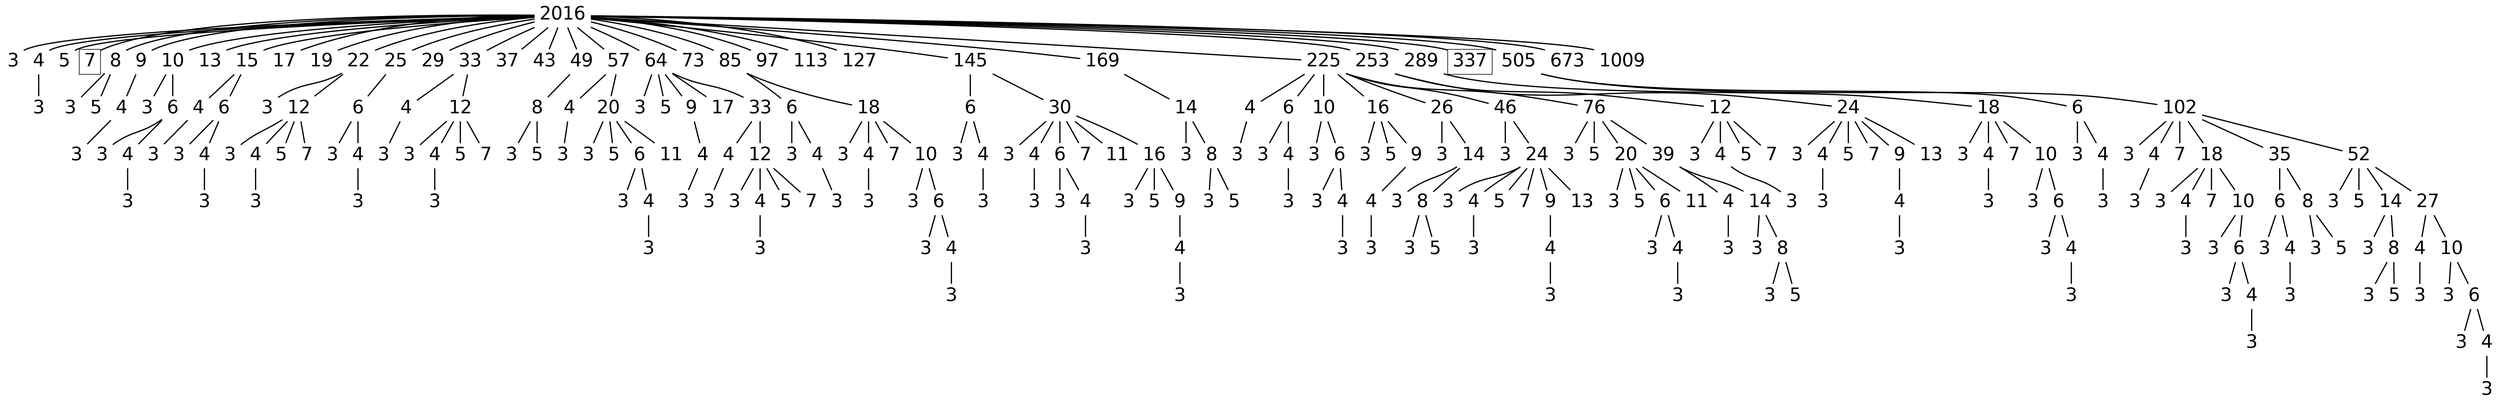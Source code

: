 digraph graph_name {
 graph[nodesep = 0.1];
 edge[dir=none, style=bold];
 node[ fontname = "Helvetica", shape = plaintext, width = 0.25, height = 0.25, fontsize=30];
s2016;
s2016_3;
s2016_4;
s2016_4_3;
s2016_5;
s2016_7;
s2016_8;
s2016_8_3;
s2016_8_5;
s2016_9;
s2016_9_4;
s2016_9_4_3;
s2016_10;
s2016_10_3;
s2016_10_6;
s2016_10_6_3;
s2016_10_6_4;
s2016_10_6_4_3;
s2016_13;
s2016_15;
s2016_15_4;
s2016_15_4_3;
s2016_15_6;
s2016_15_6_3;
s2016_15_6_4;
s2016_15_6_4_3;
s2016_17;
s2016_19;
s2016_22;
s2016_22_3;
s2016_22_12;
s2016_22_12_3;
s2016_22_12_4;
s2016_22_12_4_3;
s2016_22_12_5;
s2016_22_12_7;
s2016_25;
s2016_25_6;
s2016_25_6_3;
s2016_25_6_4;
s2016_25_6_4_3;
s2016_29;
s2016_33;
s2016_33_4;
s2016_33_4_3;
s2016_33_12;
s2016_33_12_3;
s2016_33_12_4;
s2016_33_12_4_3;
s2016_33_12_5;
s2016_33_12_7;
s2016_37;
s2016_43;
s2016_49;
s2016_49_8;
s2016_49_8_3;
s2016_49_8_5;
s2016_57;
s2016_57_4;
s2016_57_4_3;
s2016_57_20;
s2016_57_20_3;
s2016_57_20_5;
s2016_57_20_6;
s2016_57_20_6_3;
s2016_57_20_6_4;
s2016_57_20_6_4_3;
s2016_57_20_11;
s2016_64;
s2016_64_3;
s2016_64_5;
s2016_64_9;
s2016_64_9_4;
s2016_64_9_4_3;
s2016_64_17;
s2016_64_33;
s2016_64_33_4;
s2016_64_33_4_3;
s2016_64_33_12;
s2016_64_33_12_3;
s2016_64_33_12_4;
s2016_64_33_12_4_3;
s2016_64_33_12_5;
s2016_64_33_12_7;
s2016_73;
s2016_85;
s2016_85_6;
s2016_85_6_3;
s2016_85_6_4;
s2016_85_6_4_3;
s2016_85_18;
s2016_85_18_3;
s2016_85_18_4;
s2016_85_18_4_3;
s2016_85_18_7;
s2016_85_18_10;
s2016_85_18_10_3;
s2016_85_18_10_6;
s2016_85_18_10_6_3;
s2016_85_18_10_6_4;
s2016_85_18_10_6_4_3;
s2016_97;
s2016_113;
s2016_127;
s2016_145;
s2016_145_6;
s2016_145_6_3;
s2016_145_6_4;
s2016_145_6_4_3;
s2016_145_30;
s2016_145_30_3;
s2016_145_30_4;
s2016_145_30_4_3;
s2016_145_30_6;
s2016_145_30_6_3;
s2016_145_30_6_4;
s2016_145_30_6_4_3;
s2016_145_30_7;
s2016_145_30_11;
s2016_145_30_16;
s2016_145_30_16_3;
s2016_145_30_16_5;
s2016_145_30_16_9;
s2016_145_30_16_9_4;
s2016_145_30_16_9_4_3;
s2016_169;
s2016_169_14;
s2016_169_14_3;
s2016_169_14_8;
s2016_169_14_8_3;
s2016_169_14_8_5;
s2016_225;
s2016_225_4;
s2016_225_4_3;
s2016_225_6;
s2016_225_6_3;
s2016_225_6_4;
s2016_225_6_4_3;
s2016_225_10;
s2016_225_10_3;
s2016_225_10_6;
s2016_225_10_6_3;
s2016_225_10_6_4;
s2016_225_10_6_4_3;
s2016_225_16;
s2016_225_16_3;
s2016_225_16_5;
s2016_225_16_9;
s2016_225_16_9_4;
s2016_225_16_9_4_3;
s2016_225_26;
s2016_225_26_3;
s2016_225_26_14;
s2016_225_26_14_3;
s2016_225_26_14_8;
s2016_225_26_14_8_3;
s2016_225_26_14_8_5;
s2016_225_46;
s2016_225_46_3;
s2016_225_46_24;
s2016_225_46_24_3;
s2016_225_46_24_4;
s2016_225_46_24_4_3;
s2016_225_46_24_5;
s2016_225_46_24_7;
s2016_225_46_24_9;
s2016_225_46_24_9_4;
s2016_225_46_24_9_4_3;
s2016_225_46_24_13;
s2016_225_76;
s2016_225_76_3;
s2016_225_76_5;
s2016_225_76_20;
s2016_225_76_20_3;
s2016_225_76_20_5;
s2016_225_76_20_6;
s2016_225_76_20_6_3;
s2016_225_76_20_6_4;
s2016_225_76_20_6_4_3;
s2016_225_76_20_11;
s2016_225_76_39;
s2016_225_76_39_4;
s2016_225_76_39_4_3;
s2016_225_76_39_14;
s2016_225_76_39_14_3;
s2016_225_76_39_14_8;
s2016_225_76_39_14_8_3;
s2016_225_76_39_14_8_5;
s2016_253;
s2016_253_12;
s2016_253_12_3;
s2016_253_12_4;
s2016_253_12_4_3;
s2016_253_12_5;
s2016_253_12_7;
s2016_253_24;
s2016_253_24_3;
s2016_253_24_4;
s2016_253_24_4_3;
s2016_253_24_5;
s2016_253_24_7;
s2016_253_24_9;
s2016_253_24_9_4;
s2016_253_24_9_4_3;
s2016_253_24_13;
s2016_289;
s2016_289_18;
s2016_289_18_3;
s2016_289_18_4;
s2016_289_18_4_3;
s2016_289_18_7;
s2016_289_18_10;
s2016_289_18_10_3;
s2016_289_18_10_6;
s2016_289_18_10_6_3;
s2016_289_18_10_6_4;
s2016_289_18_10_6_4_3;
s2016_337;
s2016_505;
s2016_505_6;
s2016_505_6_3;
s2016_505_6_4;
s2016_505_6_4_3;
s2016_505_102;
s2016_505_102_3;
s2016_505_102_4;
s2016_505_102_4_3;
s2016_505_102_7;
s2016_505_102_18;
s2016_505_102_18_3;
s2016_505_102_18_4;
s2016_505_102_18_4_3;
s2016_505_102_18_7;
s2016_505_102_18_10;
s2016_505_102_18_10_3;
s2016_505_102_18_10_6;
s2016_505_102_18_10_6_3;
s2016_505_102_18_10_6_4;
s2016_505_102_18_10_6_4_3;
s2016_505_102_35;
s2016_505_102_35_6;
s2016_505_102_35_6_3;
s2016_505_102_35_6_4;
s2016_505_102_35_6_4_3;
s2016_505_102_35_8;
s2016_505_102_35_8_3;
s2016_505_102_35_8_5;
s2016_505_102_52;
s2016_505_102_52_3;
s2016_505_102_52_5;
s2016_505_102_52_14;
s2016_505_102_52_14_3;
s2016_505_102_52_14_8;
s2016_505_102_52_14_8_3;
s2016_505_102_52_14_8_5;
s2016_505_102_52_27;
s2016_505_102_52_27_4;
s2016_505_102_52_27_4_3;
s2016_505_102_52_27_10;
s2016_505_102_52_27_10_3;
s2016_505_102_52_27_10_6;
s2016_505_102_52_27_10_6_3;
s2016_505_102_52_27_10_6_4;
s2016_505_102_52_27_10_6_4_3;
s2016_673;
s2016_1009;
s2016[label="2016" ];
s2016->s2016_3;
s2016_3[label="3" ];
s2016->s2016_4;
s2016_4[label="4" ];
s2016_4->s2016_4_3;
s2016_4_3[label="3" ];
s2016->s2016_5;
s2016_5[label="5" ];
s2016->s2016_7;
s2016_7[label="7" ;shape=box];
s2016->s2016_8;
s2016_8[label="8" ];
s2016_8->s2016_8_3;
s2016_8_3[label="3" ];
s2016_8->s2016_8_5;
s2016_8_5[label="5" ];
s2016->s2016_9;
s2016_9[label="9" ];
s2016_9->s2016_9_4;
s2016_9_4[label="4" ];
s2016_9_4->s2016_9_4_3;
s2016_9_4_3[label="3" ];
s2016->s2016_10;
s2016_10[label="10" ];
s2016_10->s2016_10_3;
s2016_10_3[label="3" ];
s2016_10->s2016_10_6;
s2016_10_6[label="6" ];
s2016_10_6->s2016_10_6_3;
s2016_10_6_3[label="3" ];
s2016_10_6->s2016_10_6_4;
s2016_10_6_4[label="4" ];
s2016_10_6_4->s2016_10_6_4_3;
s2016_10_6_4_3[label="3" ];
s2016->s2016_13;
s2016_13[label="13" ];
s2016->s2016_15;
s2016_15[label="15" ];
s2016_15->s2016_15_4;
s2016_15_4[label="4" ];
s2016_15_4->s2016_15_4_3;
s2016_15_4_3[label="3" ];
s2016_15->s2016_15_6;
s2016_15_6[label="6" ];
s2016_15_6->s2016_15_6_3;
s2016_15_6_3[label="3" ];
s2016_15_6->s2016_15_6_4;
s2016_15_6_4[label="4" ];
s2016_15_6_4->s2016_15_6_4_3;
s2016_15_6_4_3[label="3" ];
s2016->s2016_17;
s2016_17[label="17" ];
s2016->s2016_19;
s2016_19[label="19" ];
s2016->s2016_22;
s2016_22[label="22" ];
s2016_22->s2016_22_3;
s2016_22_3[label="3" ];
s2016_22->s2016_22_12;
s2016_22_12[label="12" ];
s2016_22_12->s2016_22_12_3;
s2016_22_12_3[label="3" ];
s2016_22_12->s2016_22_12_4;
s2016_22_12_4[label="4" ];
s2016_22_12_4->s2016_22_12_4_3;
s2016_22_12_4_3[label="3" ];
s2016_22_12->s2016_22_12_5;
s2016_22_12_5[label="5" ];
s2016_22_12->s2016_22_12_7;
s2016_22_12_7[label="7" ];
s2016->s2016_25;
s2016_25[label="25" ];
s2016_25->s2016_25_6;
s2016_25_6[label="6" ];
s2016_25_6->s2016_25_6_3;
s2016_25_6_3[label="3" ];
s2016_25_6->s2016_25_6_4;
s2016_25_6_4[label="4" ];
s2016_25_6_4->s2016_25_6_4_3;
s2016_25_6_4_3[label="3" ];
s2016->s2016_29;
s2016_29[label="29" ];
s2016->s2016_33;
s2016_33[label="33" ];
s2016_33->s2016_33_4;
s2016_33_4[label="4" ];
s2016_33_4->s2016_33_4_3;
s2016_33_4_3[label="3" ];
s2016_33->s2016_33_12;
s2016_33_12[label="12" ];
s2016_33_12->s2016_33_12_3;
s2016_33_12_3[label="3" ];
s2016_33_12->s2016_33_12_4;
s2016_33_12_4[label="4" ];
s2016_33_12_4->s2016_33_12_4_3;
s2016_33_12_4_3[label="3" ];
s2016_33_12->s2016_33_12_5;
s2016_33_12_5[label="5" ];
s2016_33_12->s2016_33_12_7;
s2016_33_12_7[label="7" ];
s2016->s2016_37;
s2016_37[label="37" ];
s2016->s2016_43;
s2016_43[label="43" ];
s2016->s2016_49;
s2016_49[label="49" ];
s2016_49->s2016_49_8;
s2016_49_8[label="8" ];
s2016_49_8->s2016_49_8_3;
s2016_49_8_3[label="3" ];
s2016_49_8->s2016_49_8_5;
s2016_49_8_5[label="5" ];
s2016->s2016_57;
s2016_57[label="57" ];
s2016_57->s2016_57_4;
s2016_57_4[label="4" ];
s2016_57_4->s2016_57_4_3;
s2016_57_4_3[label="3" ];
s2016_57->s2016_57_20;
s2016_57_20[label="20" ];
s2016_57_20->s2016_57_20_3;
s2016_57_20_3[label="3" ];
s2016_57_20->s2016_57_20_5;
s2016_57_20_5[label="5" ];
s2016_57_20->s2016_57_20_6;
s2016_57_20_6[label="6" ];
s2016_57_20_6->s2016_57_20_6_3;
s2016_57_20_6_3[label="3" ];
s2016_57_20_6->s2016_57_20_6_4;
s2016_57_20_6_4[label="4" ];
s2016_57_20_6_4->s2016_57_20_6_4_3;
s2016_57_20_6_4_3[label="3" ];
s2016_57_20->s2016_57_20_11;
s2016_57_20_11[label="11" ];
s2016->s2016_64;
s2016_64[label="64" ];
s2016_64->s2016_64_3;
s2016_64_3[label="3" ];
s2016_64->s2016_64_5;
s2016_64_5[label="5" ];
s2016_64->s2016_64_9;
s2016_64_9[label="9" ];
s2016_64_9->s2016_64_9_4;
s2016_64_9_4[label="4" ];
s2016_64_9_4->s2016_64_9_4_3;
s2016_64_9_4_3[label="3" ];
s2016_64->s2016_64_17;
s2016_64_17[label="17" ];
s2016_64->s2016_64_33;
s2016_64_33[label="33" ];
s2016_64_33->s2016_64_33_4;
s2016_64_33_4[label="4" ];
s2016_64_33_4->s2016_64_33_4_3;
s2016_64_33_4_3[label="3" ];
s2016_64_33->s2016_64_33_12;
s2016_64_33_12[label="12" ];
s2016_64_33_12->s2016_64_33_12_3;
s2016_64_33_12_3[label="3" ];
s2016_64_33_12->s2016_64_33_12_4;
s2016_64_33_12_4[label="4" ];
s2016_64_33_12_4->s2016_64_33_12_4_3;
s2016_64_33_12_4_3[label="3" ];
s2016_64_33_12->s2016_64_33_12_5;
s2016_64_33_12_5[label="5" ];
s2016_64_33_12->s2016_64_33_12_7;
s2016_64_33_12_7[label="7" ];
s2016->s2016_73;
s2016_73[label="73" ];
s2016->s2016_85;
s2016_85[label="85" ];
s2016_85->s2016_85_6;
s2016_85_6[label="6" ];
s2016_85_6->s2016_85_6_3;
s2016_85_6_3[label="3" ];
s2016_85_6->s2016_85_6_4;
s2016_85_6_4[label="4" ];
s2016_85_6_4->s2016_85_6_4_3;
s2016_85_6_4_3[label="3" ];
s2016_85->s2016_85_18;
s2016_85_18[label="18" ];
s2016_85_18->s2016_85_18_3;
s2016_85_18_3[label="3" ];
s2016_85_18->s2016_85_18_4;
s2016_85_18_4[label="4" ];
s2016_85_18_4->s2016_85_18_4_3;
s2016_85_18_4_3[label="3" ];
s2016_85_18->s2016_85_18_7;
s2016_85_18_7[label="7" ];
s2016_85_18->s2016_85_18_10;
s2016_85_18_10[label="10" ];
s2016_85_18_10->s2016_85_18_10_3;
s2016_85_18_10_3[label="3" ];
s2016_85_18_10->s2016_85_18_10_6;
s2016_85_18_10_6[label="6" ];
s2016_85_18_10_6->s2016_85_18_10_6_3;
s2016_85_18_10_6_3[label="3" ];
s2016_85_18_10_6->s2016_85_18_10_6_4;
s2016_85_18_10_6_4[label="4" ];
s2016_85_18_10_6_4->s2016_85_18_10_6_4_3;
s2016_85_18_10_6_4_3[label="3" ];
s2016->s2016_97;
s2016_97[label="97" ];
s2016->s2016_113;
s2016_113[label="113" ];
s2016->s2016_127;
s2016_127[label="127" ];
s2016->s2016_145;
s2016_145[label="145" ];
s2016_145->s2016_145_6;
s2016_145_6[label="6" ];
s2016_145_6->s2016_145_6_3;
s2016_145_6_3[label="3" ];
s2016_145_6->s2016_145_6_4;
s2016_145_6_4[label="4" ];
s2016_145_6_4->s2016_145_6_4_3;
s2016_145_6_4_3[label="3" ];
s2016_145->s2016_145_30;
s2016_145_30[label="30" ];
s2016_145_30->s2016_145_30_3;
s2016_145_30_3[label="3" ];
s2016_145_30->s2016_145_30_4;
s2016_145_30_4[label="4" ];
s2016_145_30_4->s2016_145_30_4_3;
s2016_145_30_4_3[label="3" ];
s2016_145_30->s2016_145_30_6;
s2016_145_30_6[label="6" ];
s2016_145_30_6->s2016_145_30_6_3;
s2016_145_30_6_3[label="3" ];
s2016_145_30_6->s2016_145_30_6_4;
s2016_145_30_6_4[label="4" ];
s2016_145_30_6_4->s2016_145_30_6_4_3;
s2016_145_30_6_4_3[label="3" ];
s2016_145_30->s2016_145_30_7;
s2016_145_30_7[label="7" ];
s2016_145_30->s2016_145_30_11;
s2016_145_30_11[label="11" ];
s2016_145_30->s2016_145_30_16;
s2016_145_30_16[label="16" ];
s2016_145_30_16->s2016_145_30_16_3;
s2016_145_30_16_3[label="3" ];
s2016_145_30_16->s2016_145_30_16_5;
s2016_145_30_16_5[label="5" ];
s2016_145_30_16->s2016_145_30_16_9;
s2016_145_30_16_9[label="9" ];
s2016_145_30_16_9->s2016_145_30_16_9_4;
s2016_145_30_16_9_4[label="4" ];
s2016_145_30_16_9_4->s2016_145_30_16_9_4_3;
s2016_145_30_16_9_4_3[label="3" ];
s2016->s2016_169;
s2016_169[label="169" ];
s2016_169->s2016_169_14;
s2016_169_14[label="14" ];
s2016_169_14->s2016_169_14_3;
s2016_169_14_3[label="3" ];
s2016_169_14->s2016_169_14_8;
s2016_169_14_8[label="8" ];
s2016_169_14_8->s2016_169_14_8_3;
s2016_169_14_8_3[label="3" ];
s2016_169_14_8->s2016_169_14_8_5;
s2016_169_14_8_5[label="5" ];
s2016->s2016_225;
s2016_225[label="225" ];
s2016_225->s2016_225_4;
s2016_225_4[label="4" ];
s2016_225_4->s2016_225_4_3;
s2016_225_4_3[label="3" ];
s2016_225->s2016_225_6;
s2016_225_6[label="6" ];
s2016_225_6->s2016_225_6_3;
s2016_225_6_3[label="3" ];
s2016_225_6->s2016_225_6_4;
s2016_225_6_4[label="4" ];
s2016_225_6_4->s2016_225_6_4_3;
s2016_225_6_4_3[label="3" ];
s2016_225->s2016_225_10;
s2016_225_10[label="10" ];
s2016_225_10->s2016_225_10_3;
s2016_225_10_3[label="3" ];
s2016_225_10->s2016_225_10_6;
s2016_225_10_6[label="6" ];
s2016_225_10_6->s2016_225_10_6_3;
s2016_225_10_6_3[label="3" ];
s2016_225_10_6->s2016_225_10_6_4;
s2016_225_10_6_4[label="4" ];
s2016_225_10_6_4->s2016_225_10_6_4_3;
s2016_225_10_6_4_3[label="3" ];
s2016_225->s2016_225_16;
s2016_225_16[label="16" ];
s2016_225_16->s2016_225_16_3;
s2016_225_16_3[label="3" ];
s2016_225_16->s2016_225_16_5;
s2016_225_16_5[label="5" ];
s2016_225_16->s2016_225_16_9;
s2016_225_16_9[label="9" ];
s2016_225_16_9->s2016_225_16_9_4;
s2016_225_16_9_4[label="4" ];
s2016_225_16_9_4->s2016_225_16_9_4_3;
s2016_225_16_9_4_3[label="3" ];
s2016_225->s2016_225_26;
s2016_225_26[label="26" ];
s2016_225_26->s2016_225_26_3;
s2016_225_26_3[label="3" ];
s2016_225_26->s2016_225_26_14;
s2016_225_26_14[label="14" ];
s2016_225_26_14->s2016_225_26_14_3;
s2016_225_26_14_3[label="3" ];
s2016_225_26_14->s2016_225_26_14_8;
s2016_225_26_14_8[label="8" ];
s2016_225_26_14_8->s2016_225_26_14_8_3;
s2016_225_26_14_8_3[label="3" ];
s2016_225_26_14_8->s2016_225_26_14_8_5;
s2016_225_26_14_8_5[label="5" ];
s2016_225->s2016_225_46;
s2016_225_46[label="46" ];
s2016_225_46->s2016_225_46_3;
s2016_225_46_3[label="3" ];
s2016_225_46->s2016_225_46_24;
s2016_225_46_24[label="24" ];
s2016_225_46_24->s2016_225_46_24_3;
s2016_225_46_24_3[label="3" ];
s2016_225_46_24->s2016_225_46_24_4;
s2016_225_46_24_4[label="4" ];
s2016_225_46_24_4->s2016_225_46_24_4_3;
s2016_225_46_24_4_3[label="3" ];
s2016_225_46_24->s2016_225_46_24_5;
s2016_225_46_24_5[label="5" ];
s2016_225_46_24->s2016_225_46_24_7;
s2016_225_46_24_7[label="7" ];
s2016_225_46_24->s2016_225_46_24_9;
s2016_225_46_24_9[label="9" ];
s2016_225_46_24_9->s2016_225_46_24_9_4;
s2016_225_46_24_9_4[label="4" ];
s2016_225_46_24_9_4->s2016_225_46_24_9_4_3;
s2016_225_46_24_9_4_3[label="3" ];
s2016_225_46_24->s2016_225_46_24_13;
s2016_225_46_24_13[label="13" ];
s2016_225->s2016_225_76;
s2016_225_76[label="76" ];
s2016_225_76->s2016_225_76_3;
s2016_225_76_3[label="3" ];
s2016_225_76->s2016_225_76_5;
s2016_225_76_5[label="5" ];
s2016_225_76->s2016_225_76_20;
s2016_225_76_20[label="20" ];
s2016_225_76_20->s2016_225_76_20_3;
s2016_225_76_20_3[label="3" ];
s2016_225_76_20->s2016_225_76_20_5;
s2016_225_76_20_5[label="5" ];
s2016_225_76_20->s2016_225_76_20_6;
s2016_225_76_20_6[label="6" ];
s2016_225_76_20_6->s2016_225_76_20_6_3;
s2016_225_76_20_6_3[label="3" ];
s2016_225_76_20_6->s2016_225_76_20_6_4;
s2016_225_76_20_6_4[label="4" ];
s2016_225_76_20_6_4->s2016_225_76_20_6_4_3;
s2016_225_76_20_6_4_3[label="3" ];
s2016_225_76_20->s2016_225_76_20_11;
s2016_225_76_20_11[label="11" ];
s2016_225_76->s2016_225_76_39;
s2016_225_76_39[label="39" ];
s2016_225_76_39->s2016_225_76_39_4;
s2016_225_76_39_4[label="4" ];
s2016_225_76_39_4->s2016_225_76_39_4_3;
s2016_225_76_39_4_3[label="3" ];
s2016_225_76_39->s2016_225_76_39_14;
s2016_225_76_39_14[label="14" ];
s2016_225_76_39_14->s2016_225_76_39_14_3;
s2016_225_76_39_14_3[label="3" ];
s2016_225_76_39_14->s2016_225_76_39_14_8;
s2016_225_76_39_14_8[label="8" ];
s2016_225_76_39_14_8->s2016_225_76_39_14_8_3;
s2016_225_76_39_14_8_3[label="3" ];
s2016_225_76_39_14_8->s2016_225_76_39_14_8_5;
s2016_225_76_39_14_8_5[label="5" ];
s2016->s2016_253;
s2016_253[label="253" ];
s2016_253->s2016_253_12;
s2016_253_12[label="12" ];
s2016_253_12->s2016_253_12_3;
s2016_253_12_3[label="3" ];
s2016_253_12->s2016_253_12_4;
s2016_253_12_4[label="4" ];
s2016_253_12_4->s2016_253_12_4_3;
s2016_253_12_4_3[label="3" ];
s2016_253_12->s2016_253_12_5;
s2016_253_12_5[label="5" ];
s2016_253_12->s2016_253_12_7;
s2016_253_12_7[label="7" ];
s2016_253->s2016_253_24;
s2016_253_24[label="24" ];
s2016_253_24->s2016_253_24_3;
s2016_253_24_3[label="3" ];
s2016_253_24->s2016_253_24_4;
s2016_253_24_4[label="4" ];
s2016_253_24_4->s2016_253_24_4_3;
s2016_253_24_4_3[label="3" ];
s2016_253_24->s2016_253_24_5;
s2016_253_24_5[label="5" ];
s2016_253_24->s2016_253_24_7;
s2016_253_24_7[label="7" ];
s2016_253_24->s2016_253_24_9;
s2016_253_24_9[label="9" ];
s2016_253_24_9->s2016_253_24_9_4;
s2016_253_24_9_4[label="4" ];
s2016_253_24_9_4->s2016_253_24_9_4_3;
s2016_253_24_9_4_3[label="3" ];
s2016_253_24->s2016_253_24_13;
s2016_253_24_13[label="13" ];
s2016->s2016_289;
s2016_289[label="289" ];
s2016_289->s2016_289_18;
s2016_289_18[label="18" ];
s2016_289_18->s2016_289_18_3;
s2016_289_18_3[label="3" ];
s2016_289_18->s2016_289_18_4;
s2016_289_18_4[label="4" ];
s2016_289_18_4->s2016_289_18_4_3;
s2016_289_18_4_3[label="3" ];
s2016_289_18->s2016_289_18_7;
s2016_289_18_7[label="7" ];
s2016_289_18->s2016_289_18_10;
s2016_289_18_10[label="10" ];
s2016_289_18_10->s2016_289_18_10_3;
s2016_289_18_10_3[label="3" ];
s2016_289_18_10->s2016_289_18_10_6;
s2016_289_18_10_6[label="6" ];
s2016_289_18_10_6->s2016_289_18_10_6_3;
s2016_289_18_10_6_3[label="3" ];
s2016_289_18_10_6->s2016_289_18_10_6_4;
s2016_289_18_10_6_4[label="4" ];
s2016_289_18_10_6_4->s2016_289_18_10_6_4_3;
s2016_289_18_10_6_4_3[label="3" ];
s2016->s2016_337;
s2016_337[label="337" ;shape=box];
s2016->s2016_505;
s2016_505[label="505" ];
s2016_505->s2016_505_6;
s2016_505_6[label="6" ];
s2016_505_6->s2016_505_6_3;
s2016_505_6_3[label="3" ];
s2016_505_6->s2016_505_6_4;
s2016_505_6_4[label="4" ];
s2016_505_6_4->s2016_505_6_4_3;
s2016_505_6_4_3[label="3" ];
s2016_505->s2016_505_102;
s2016_505_102[label="102" ];
s2016_505_102->s2016_505_102_3;
s2016_505_102_3[label="3" ];
s2016_505_102->s2016_505_102_4;
s2016_505_102_4[label="4" ];
s2016_505_102_4->s2016_505_102_4_3;
s2016_505_102_4_3[label="3" ];
s2016_505_102->s2016_505_102_7;
s2016_505_102_7[label="7" ];
s2016_505_102->s2016_505_102_18;
s2016_505_102_18[label="18" ];
s2016_505_102_18->s2016_505_102_18_3;
s2016_505_102_18_3[label="3" ];
s2016_505_102_18->s2016_505_102_18_4;
s2016_505_102_18_4[label="4" ];
s2016_505_102_18_4->s2016_505_102_18_4_3;
s2016_505_102_18_4_3[label="3" ];
s2016_505_102_18->s2016_505_102_18_7;
s2016_505_102_18_7[label="7" ];
s2016_505_102_18->s2016_505_102_18_10;
s2016_505_102_18_10[label="10" ];
s2016_505_102_18_10->s2016_505_102_18_10_3;
s2016_505_102_18_10_3[label="3" ];
s2016_505_102_18_10->s2016_505_102_18_10_6;
s2016_505_102_18_10_6[label="6" ];
s2016_505_102_18_10_6->s2016_505_102_18_10_6_3;
s2016_505_102_18_10_6_3[label="3" ];
s2016_505_102_18_10_6->s2016_505_102_18_10_6_4;
s2016_505_102_18_10_6_4[label="4" ];
s2016_505_102_18_10_6_4->s2016_505_102_18_10_6_4_3;
s2016_505_102_18_10_6_4_3[label="3" ];
s2016_505_102->s2016_505_102_35;
s2016_505_102_35[label="35" ];
s2016_505_102_35->s2016_505_102_35_6;
s2016_505_102_35_6[label="6" ];
s2016_505_102_35_6->s2016_505_102_35_6_3;
s2016_505_102_35_6_3[label="3" ];
s2016_505_102_35_6->s2016_505_102_35_6_4;
s2016_505_102_35_6_4[label="4" ];
s2016_505_102_35_6_4->s2016_505_102_35_6_4_3;
s2016_505_102_35_6_4_3[label="3" ];
s2016_505_102_35->s2016_505_102_35_8;
s2016_505_102_35_8[label="8" ];
s2016_505_102_35_8->s2016_505_102_35_8_3;
s2016_505_102_35_8_3[label="3" ];
s2016_505_102_35_8->s2016_505_102_35_8_5;
s2016_505_102_35_8_5[label="5" ];
s2016_505_102->s2016_505_102_52;
s2016_505_102_52[label="52" ];
s2016_505_102_52->s2016_505_102_52_3;
s2016_505_102_52_3[label="3" ];
s2016_505_102_52->s2016_505_102_52_5;
s2016_505_102_52_5[label="5" ];
s2016_505_102_52->s2016_505_102_52_14;
s2016_505_102_52_14[label="14" ];
s2016_505_102_52_14->s2016_505_102_52_14_3;
s2016_505_102_52_14_3[label="3" ];
s2016_505_102_52_14->s2016_505_102_52_14_8;
s2016_505_102_52_14_8[label="8" ];
s2016_505_102_52_14_8->s2016_505_102_52_14_8_3;
s2016_505_102_52_14_8_3[label="3" ];
s2016_505_102_52_14_8->s2016_505_102_52_14_8_5;
s2016_505_102_52_14_8_5[label="5" ];
s2016_505_102_52->s2016_505_102_52_27;
s2016_505_102_52_27[label="27" ];
s2016_505_102_52_27->s2016_505_102_52_27_4;
s2016_505_102_52_27_4[label="4" ];
s2016_505_102_52_27_4->s2016_505_102_52_27_4_3;
s2016_505_102_52_27_4_3[label="3" ];
s2016_505_102_52_27->s2016_505_102_52_27_10;
s2016_505_102_52_27_10[label="10" ];
s2016_505_102_52_27_10->s2016_505_102_52_27_10_3;
s2016_505_102_52_27_10_3[label="3" ];
s2016_505_102_52_27_10->s2016_505_102_52_27_10_6;
s2016_505_102_52_27_10_6[label="6" ];
s2016_505_102_52_27_10_6->s2016_505_102_52_27_10_6_3;
s2016_505_102_52_27_10_6_3[label="3" ];
s2016_505_102_52_27_10_6->s2016_505_102_52_27_10_6_4;
s2016_505_102_52_27_10_6_4[label="4" ];
s2016_505_102_52_27_10_6_4->s2016_505_102_52_27_10_6_4_3;
s2016_505_102_52_27_10_6_4_3[label="3" ];
s2016->s2016_673;
s2016_673[label="673" ];
s2016->s2016_1009;
s2016_1009[label="1009" ];
}
